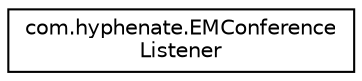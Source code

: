 digraph "类继承关系图"
{
  edge [fontname="Helvetica",fontsize="10",labelfontname="Helvetica",labelfontsize="10"];
  node [fontname="Helvetica",fontsize="10",shape=record];
  rankdir="LR";
  Node1 [label="com.hyphenate.EMConference\lListener",height=0.2,width=0.4,color="black", fillcolor="white", style="filled",URL="$interfacecom_1_1hyphenate_1_1EMConferenceListener.html"];
}
